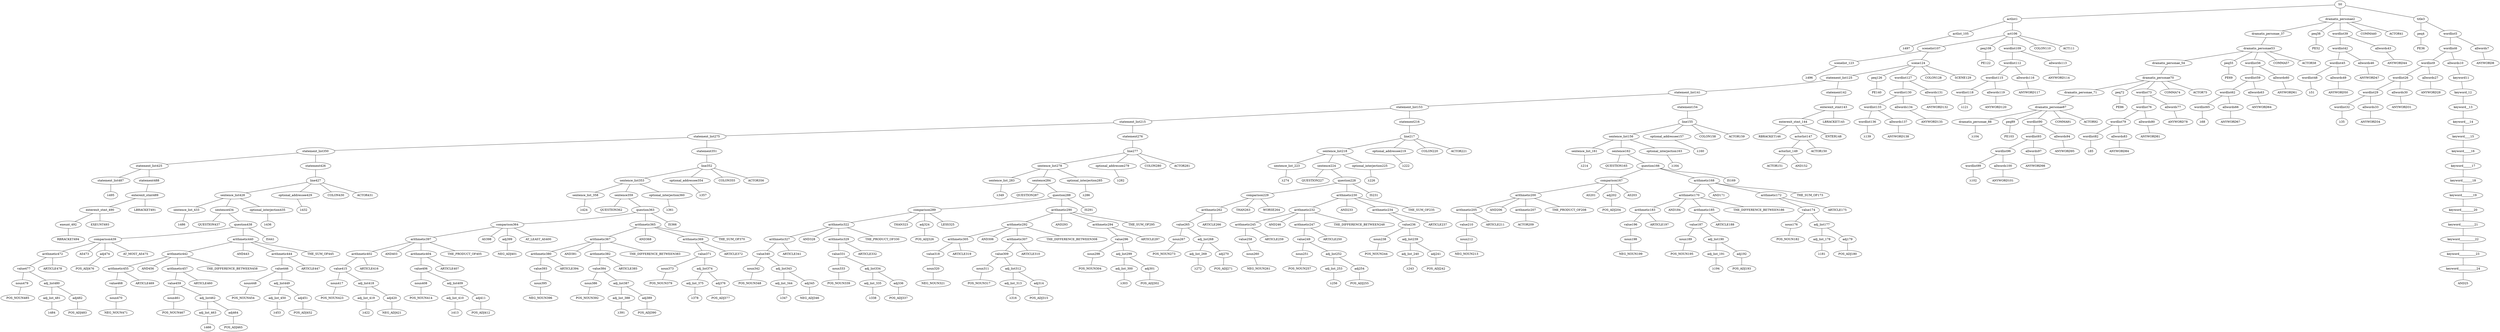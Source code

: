 strict graph {
	S0 -- actlist1
	S0 -- dramatis_personae2
	S0 -- title3

	title3 -- peq4
	title3 -- wordlist5

	wordlist5 -- wordlist6
	wordlist5 -- allwords7

	allwords7 -- ANYWORD8


	wordlist6 -- wordlist9
	wordlist6 -- allwords10

	allwords10 -- keyword11

	keyword11 -- keyword_12

	keyword_12 -- keyword__13

	keyword__13 -- keyword___14

	keyword___14 -- keyword____15

	keyword____15 -- keyword_____16

	keyword_____16 -- keyword______17

	keyword______17 -- keyword_______18

	keyword_______18 -- keyword________19

	keyword________19 -- keyword_________20

	keyword_________20 -- keyword__________21

	keyword__________21 -- keyword___________22

	keyword___________22 -- keyword____________23

	keyword____________23 -- keyword_____________24

	keyword_____________24 -- AND25


	wordlist9 -- wordlist26
	wordlist9 -- allwords27

	allwords27 -- ANYWORD28


	wordlist26 -- wordlist29
	wordlist26 -- allwords30

	allwords30 -- ANYWORD31


	wordlist29 -- wordlist32
	wordlist29 -- allwords33

	allwords33 -- ANYWORD34


	wordlist32 -- λ35

	peq4 -- PE36


	dramatis_personae2 -- dramatis_personae_37
	dramatis_personae2 -- peq38
	dramatis_personae2 -- wordlist39
	dramatis_personae2 -- COMMA40
	dramatis_personae2 -- ACTOR41



	wordlist39 -- wordlist42
	wordlist39 -- allwords43

	allwords43 -- ANYWORD44


	wordlist42 -- wordlist45
	wordlist42 -- allwords46

	allwords46 -- ANYWORD47


	wordlist45 -- wordlist48
	wordlist45 -- allwords49

	allwords49 -- ANYWORD50


	wordlist48 -- λ51

	peq38 -- PE52


	dramatis_personae_37 -- dramatis_personae53

	dramatis_personae53 -- dramatis_personae_54
	dramatis_personae53 -- peq55
	dramatis_personae53 -- wordlist56
	dramatis_personae53 -- COMMA57
	dramatis_personae53 -- ACTOR58



	wordlist56 -- wordlist59
	wordlist56 -- allwords60

	allwords60 -- ANYWORD61


	wordlist59 -- wordlist62
	wordlist59 -- allwords63

	allwords63 -- ANYWORD64


	wordlist62 -- wordlist65
	wordlist62 -- allwords66

	allwords66 -- ANYWORD67


	wordlist65 -- λ68

	peq55 -- PE69


	dramatis_personae_54 -- dramatis_personae70

	dramatis_personae70 -- dramatis_personae_71
	dramatis_personae70 -- peq72
	dramatis_personae70 -- wordlist73
	dramatis_personae70 -- COMMA74
	dramatis_personae70 -- ACTOR75



	wordlist73 -- wordlist76
	wordlist73 -- allwords77

	allwords77 -- ANYWORD78


	wordlist76 -- wordlist79
	wordlist76 -- allwords80

	allwords80 -- ANYWORD81


	wordlist79 -- wordlist82
	wordlist79 -- allwords83

	allwords83 -- ANYWORD84


	wordlist82 -- λ85

	peq72 -- PE86


	dramatis_personae_71 -- dramatis_personae87

	dramatis_personae87 -- dramatis_personae_88
	dramatis_personae87 -- peq89
	dramatis_personae87 -- wordlist90
	dramatis_personae87 -- COMMA91
	dramatis_personae87 -- ACTOR92



	wordlist90 -- wordlist93
	wordlist90 -- allwords94

	allwords94 -- ANYWORD95


	wordlist93 -- wordlist96
	wordlist93 -- allwords97

	allwords97 -- ANYWORD98


	wordlist96 -- wordlist99
	wordlist96 -- allwords100

	allwords100 -- ANYWORD101


	wordlist99 -- λ102

	peq89 -- PE103


	dramatis_personae_88 -- λ104

	actlist1 -- actlist_105
	actlist1 -- act106

	act106 -- scenelist107
	act106 -- peq108
	act106 -- wordlist109
	act106 -- COLON110
	act106 -- ACT111



	wordlist109 -- wordlist112
	wordlist109 -- allwords113

	allwords113 -- ANYWORD114


	wordlist112 -- wordlist115
	wordlist112 -- allwords116

	allwords116 -- ANYWORD117


	wordlist115 -- wordlist118
	wordlist115 -- allwords119

	allwords119 -- ANYWORD120


	wordlist118 -- λ121

	peq108 -- PE122


	scenelist107 -- scenelist_123
	scenelist107 -- scene124

	scene124 -- statement_list125
	scene124 -- peq126
	scene124 -- wordlist127
	scene124 -- COLON128
	scene124 -- SCENE129



	wordlist127 -- wordlist130
	wordlist127 -- allwords131

	allwords131 -- ANYWORD132


	wordlist130 -- wordlist133
	wordlist130 -- allwords134

	allwords134 -- ANYWORD135


	wordlist133 -- wordlist136
	wordlist133 -- allwords137

	allwords137 -- ANYWORD138


	wordlist136 -- λ139

	peq126 -- PE140


	statement_list125 -- statement_list141
	statement_list125 -- statement142

	statement142 -- enterexit_stmt143

	enterexit_stmt143 -- enterexit_stmt_144
	enterexit_stmt143 -- LBRACKET145


	enterexit_stmt_144 -- RBRACKET146
	enterexit_stmt_144 -- actorlist147
	enterexit_stmt_144 -- ENTER148


	actorlist147 -- actorlist_149
	actorlist147 -- ACTOR150


	actorlist_149 -- ACTOR151
	actorlist_149 -- AND152




	statement_list141 -- statement_list153
	statement_list141 -- statement154

	statement154 -- line155

	line155 -- sentence_list156
	line155 -- optional_addressee157
	line155 -- COLON158
	line155 -- ACTOR159



	optional_addressee157 -- λ160

	sentence_list156 -- sentence_list_161
	sentence_list156 -- sentence162
	sentence_list156 -- optional_interjection163

	optional_interjection163 -- λ164

	sentence162 -- QUESTION165
	sentence162 -- question166

	question166 -- comparison167
	question166 -- arithmetic168
	question166 -- IS169


	arithmetic168 -- arithmetic170
	arithmetic168 -- AND171
	arithmetic168 -- arithmetic172
	arithmetic168 -- THE_SUM_OF173


	arithmetic172 -- value174
	arithmetic172 -- ARTICLE175


	value174 -- noun176
	value174 -- adj_list177

	adj_list177 -- adj_list_178
	adj_list177 -- adj179

	adj179 -- POS_ADJ180


	adj_list_178 -- λ181

	noun176 -- POS_NOUN182



	arithmetic170 -- arithmetic183
	arithmetic170 -- AND184
	arithmetic170 -- arithmetic185
	arithmetic170 -- THE_DIFFERENCE_BETWEEN186


	arithmetic185 -- value187
	arithmetic185 -- ARTICLE188


	value187 -- noun189
	value187 -- adj_list190

	adj_list190 -- adj_list_191
	adj_list190 -- adj192

	adj192 -- POS_ADJ193


	adj_list_191 -- λ194

	noun189 -- POS_NOUN195



	arithmetic183 -- value196
	arithmetic183 -- ARTICLE197


	value196 -- noun198

	noun198 -- NEG_NOUN199


	comparison167 -- arithmetic200
	comparison167 -- AS201
	comparison167 -- adj202
	comparison167 -- AS203


	adj202 -- POS_ADJ204



	arithmetic200 -- arithmetic205
	arithmetic200 -- AND206
	arithmetic200 -- arithmetic207
	arithmetic200 -- THE_PRODUCT_OF208


	arithmetic207 -- ACTOR209



	arithmetic205 -- value210
	arithmetic205 -- ARTICLE211


	value210 -- noun212

	noun212 -- NEG_NOUN213



	sentence_list_161 -- λ214

	statement_list153 -- statement_list215
	statement_list153 -- statement216

	statement216 -- line217

	line217 -- sentence_list218
	line217 -- optional_addressee219
	line217 -- COLON220
	line217 -- ACTOR221



	optional_addressee219 -- λ222

	sentence_list218 -- sentence_list_223
	sentence_list218 -- sentence224
	sentence_list218 -- optional_interjection225

	optional_interjection225 -- λ226

	sentence224 -- QUESTION227
	sentence224 -- question228

	question228 -- comparison229
	question228 -- arithmetic230
	question228 -- IS231


	arithmetic230 -- arithmetic232
	arithmetic230 -- AND233
	arithmetic230 -- arithmetic234
	arithmetic230 -- THE_SUM_OF235


	arithmetic234 -- value236
	arithmetic234 -- ARTICLE237


	value236 -- noun238
	value236 -- adj_list239

	adj_list239 -- adj_list_240
	adj_list239 -- adj241

	adj241 -- POS_ADJ242


	adj_list_240 -- λ243

	noun238 -- POS_NOUN244



	arithmetic232 -- arithmetic245
	arithmetic232 -- AND246
	arithmetic232 -- arithmetic247
	arithmetic232 -- THE_DIFFERENCE_BETWEEN248


	arithmetic247 -- value249
	arithmetic247 -- ARTICLE250


	value249 -- noun251
	value249 -- adj_list252

	adj_list252 -- adj_list_253
	adj_list252 -- adj254

	adj254 -- POS_ADJ255


	adj_list_253 -- λ256

	noun251 -- POS_NOUN257



	arithmetic245 -- value258
	arithmetic245 -- ARTICLE259


	value258 -- noun260

	noun260 -- NEG_NOUN261


	comparison229 -- arithmetic262
	comparison229 -- THAN263
	comparison229 -- WORSE264



	arithmetic262 -- value265
	arithmetic262 -- ARTICLE266


	value265 -- noun267
	value265 -- adj_list268

	adj_list268 -- adj_list_269
	adj_list268 -- adj270

	adj270 -- POS_ADJ271


	adj_list_269 -- λ272

	noun267 -- POS_NOUN273



	sentence_list_223 -- λ274

	statement_list215 -- statement_list275
	statement_list215 -- statement276

	statement276 -- line277

	line277 -- sentence_list278
	line277 -- optional_addressee279
	line277 -- COLON280
	line277 -- ACTOR281



	optional_addressee279 -- λ282

	sentence_list278 -- sentence_list_283
	sentence_list278 -- sentence284
	sentence_list278 -- optional_interjection285

	optional_interjection285 -- λ286

	sentence284 -- QUESTION287
	sentence284 -- question288

	question288 -- comparison289
	question288 -- arithmetic290
	question288 -- IS291


	arithmetic290 -- arithmetic292
	arithmetic290 -- AND293
	arithmetic290 -- arithmetic294
	arithmetic290 -- THE_SUM_OF295


	arithmetic294 -- value296
	arithmetic294 -- ARTICLE297


	value296 -- noun298
	value296 -- adj_list299

	adj_list299 -- adj_list_300
	adj_list299 -- adj301

	adj301 -- POS_ADJ302


	adj_list_300 -- λ303

	noun298 -- POS_NOUN304



	arithmetic292 -- arithmetic305
	arithmetic292 -- AND306
	arithmetic292 -- arithmetic307
	arithmetic292 -- THE_DIFFERENCE_BETWEEN308


	arithmetic307 -- value309
	arithmetic307 -- ARTICLE310


	value309 -- noun311
	value309 -- adj_list312

	adj_list312 -- adj_list_313
	adj_list312 -- adj314

	adj314 -- POS_ADJ315


	adj_list_313 -- λ316

	noun311 -- POS_NOUN317



	arithmetic305 -- value318
	arithmetic305 -- ARTICLE319


	value318 -- noun320

	noun320 -- NEG_NOUN321


	comparison289 -- arithmetic322
	comparison289 -- THAN323
	comparison289 -- adj324
	comparison289 -- LESS325


	adj324 -- POS_ADJ326



	arithmetic322 -- arithmetic327
	arithmetic322 -- AND328
	arithmetic322 -- arithmetic329
	arithmetic322 -- THE_PRODUCT_OF330


	arithmetic329 -- value331
	arithmetic329 -- ARTICLE332


	value331 -- noun333
	value331 -- adj_list334

	adj_list334 -- adj_list_335
	adj_list334 -- adj336

	adj336 -- POS_ADJ337


	adj_list_335 -- λ338

	noun333 -- POS_NOUN339



	arithmetic327 -- value340
	arithmetic327 -- ARTICLE341


	value340 -- noun342
	value340 -- adj_list343

	adj_list343 -- adj_list_344
	adj_list343 -- adj345

	adj345 -- NEG_ADJ346


	adj_list_344 -- λ347

	noun342 -- POS_NOUN348



	sentence_list_283 -- λ349

	statement_list275 -- statement_list350
	statement_list275 -- statement351

	statement351 -- line352

	line352 -- sentence_list353
	line352 -- optional_addressee354
	line352 -- COLON355
	line352 -- ACTOR356



	optional_addressee354 -- λ357

	sentence_list353 -- sentence_list_358
	sentence_list353 -- sentence359
	sentence_list353 -- optional_interjection360

	optional_interjection360 -- λ361

	sentence359 -- QUESTION362
	sentence359 -- question363

	question363 -- comparison364
	question363 -- arithmetic365
	question363 -- IS366


	arithmetic365 -- arithmetic367
	arithmetic365 -- AND368
	arithmetic365 -- arithmetic369
	arithmetic365 -- THE_SUM_OF370


	arithmetic369 -- value371
	arithmetic369 -- ARTICLE372


	value371 -- noun373
	value371 -- adj_list374

	adj_list374 -- adj_list_375
	adj_list374 -- adj376

	adj376 -- POS_ADJ377


	adj_list_375 -- λ378

	noun373 -- POS_NOUN379



	arithmetic367 -- arithmetic380
	arithmetic367 -- AND381
	arithmetic367 -- arithmetic382
	arithmetic367 -- THE_DIFFERENCE_BETWEEN383


	arithmetic382 -- value384
	arithmetic382 -- ARTICLE385


	value384 -- noun386
	value384 -- adj_list387

	adj_list387 -- adj_list_388
	adj_list387 -- adj389

	adj389 -- POS_ADJ390


	adj_list_388 -- λ391

	noun386 -- POS_NOUN392



	arithmetic380 -- value393
	arithmetic380 -- ARTICLE394


	value393 -- noun395

	noun395 -- NEG_NOUN396


	comparison364 -- arithmetic397
	comparison364 -- AS398
	comparison364 -- adj399
	comparison364 -- AT_LEAST_AS400


	adj399 -- NEG_ADJ401



	arithmetic397 -- arithmetic402
	arithmetic397 -- AND403
	arithmetic397 -- arithmetic404
	arithmetic397 -- THE_PRODUCT_OF405


	arithmetic404 -- value406
	arithmetic404 -- ARTICLE407


	value406 -- noun408
	value406 -- adj_list409

	adj_list409 -- adj_list_410
	adj_list409 -- adj411

	adj411 -- POS_ADJ412


	adj_list_410 -- λ413

	noun408 -- POS_NOUN414



	arithmetic402 -- value415
	arithmetic402 -- ARTICLE416


	value415 -- noun417
	value415 -- adj_list418

	adj_list418 -- adj_list_419
	adj_list418 -- adj420

	adj420 -- NEG_ADJ421


	adj_list_419 -- λ422

	noun417 -- POS_NOUN423



	sentence_list_358 -- λ424

	statement_list350 -- statement_list425
	statement_list350 -- statement426

	statement426 -- line427

	line427 -- sentence_list428
	line427 -- optional_addressee429
	line427 -- COLON430
	line427 -- ACTOR431



	optional_addressee429 -- λ432

	sentence_list428 -- sentence_list_433
	sentence_list428 -- sentence434
	sentence_list428 -- optional_interjection435

	optional_interjection435 -- λ436

	sentence434 -- QUESTION437
	sentence434 -- question438

	question438 -- comparison439
	question438 -- arithmetic440
	question438 -- IS441


	arithmetic440 -- arithmetic442
	arithmetic440 -- AND443
	arithmetic440 -- arithmetic444
	arithmetic440 -- THE_SUM_OF445


	arithmetic444 -- value446
	arithmetic444 -- ARTICLE447


	value446 -- noun448
	value446 -- adj_list449

	adj_list449 -- adj_list_450
	adj_list449 -- adj451

	adj451 -- POS_ADJ452


	adj_list_450 -- λ453

	noun448 -- POS_NOUN454



	arithmetic442 -- arithmetic455
	arithmetic442 -- AND456
	arithmetic442 -- arithmetic457
	arithmetic442 -- THE_DIFFERENCE_BETWEEN458


	arithmetic457 -- value459
	arithmetic457 -- ARTICLE460


	value459 -- noun461
	value459 -- adj_list462

	adj_list462 -- adj_list_463
	adj_list462 -- adj464

	adj464 -- POS_ADJ465


	adj_list_463 -- λ466

	noun461 -- POS_NOUN467



	arithmetic455 -- value468
	arithmetic455 -- ARTICLE469


	value468 -- noun470

	noun470 -- NEG_NOUN471


	comparison439 -- arithmetic472
	comparison439 -- AS473
	comparison439 -- adj474
	comparison439 -- AT_MOST_AS475


	adj474 -- POS_ADJ476



	arithmetic472 -- value477
	arithmetic472 -- ARTICLE478


	value477 -- noun479
	value477 -- adj_list480

	adj_list480 -- adj_list_481
	adj_list480 -- adj482

	adj482 -- POS_ADJ483


	adj_list_481 -- λ484

	noun479 -- POS_NOUN485



	sentence_list_433 -- λ486

	statement_list425 -- statement_list487
	statement_list425 -- statement488

	statement488 -- enterexit_stmt489

	enterexit_stmt489 -- enterexit_stmt_490
	enterexit_stmt489 -- LBRACKET491


	enterexit_stmt_490 -- exeunt_492
	enterexit_stmt_490 -- EXEUNT493


	exeunt_492 -- RBRACKET494


	statement_list487 -- λ495

	scenelist_123 -- λ496

	actlist_105 -- λ497


}